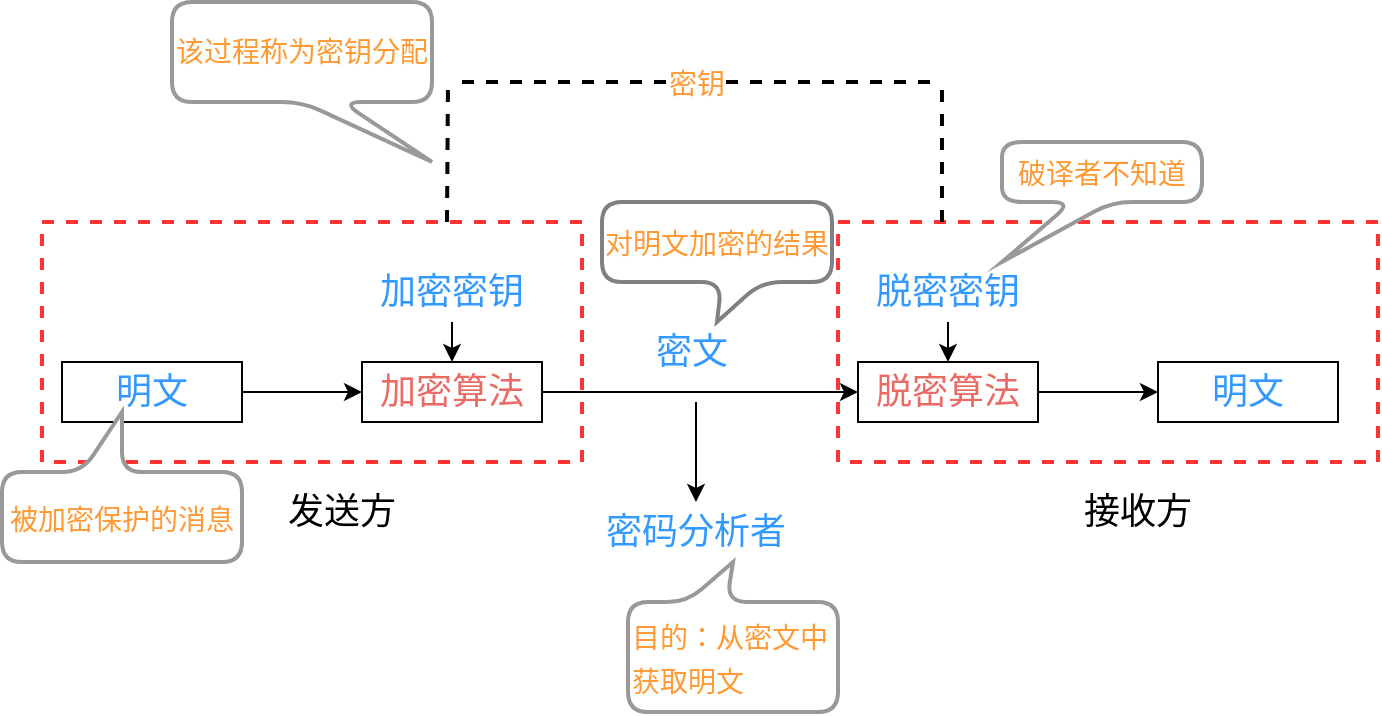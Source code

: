 <mxfile version="18.0.6" type="device"><diagram id="5eXTqAA5_DhjtzXcZQFN" name="第 1 页"><mxGraphModel dx="785" dy="604" grid="1" gridSize="10" guides="1" tooltips="1" connect="1" arrows="1" fold="1" page="1" pageScale="1" pageWidth="1169" pageHeight="1654" math="0" shadow="0"><root><mxCell id="0"/><mxCell id="1" parent="0"/><mxCell id="C8ORtPGOjLPUIFG-lEDQ-1" value="" style="rounded=0;whiteSpace=wrap;html=1;dashed=1;strokeColor=#FF3333;strokeWidth=2;" vertex="1" parent="1"><mxGeometry x="120" y="160" width="270" height="120" as="geometry"/></mxCell><mxCell id="C8ORtPGOjLPUIFG-lEDQ-2" value="&lt;font color=&quot;#3399ff&quot; style=&quot;font-size: 18px;&quot;&gt;明文&lt;/font&gt;" style="rounded=0;whiteSpace=wrap;html=1;strokeColor=#000000;" vertex="1" parent="1"><mxGeometry x="130" y="230" width="90" height="30" as="geometry"/></mxCell><mxCell id="C8ORtPGOjLPUIFG-lEDQ-3" value="&lt;font color=&quot;#ea6b66&quot; style=&quot;font-size: 18px;&quot;&gt;加密算法&lt;/font&gt;" style="rounded=0;whiteSpace=wrap;html=1;strokeColor=#000000;" vertex="1" parent="1"><mxGeometry x="280" y="230" width="90" height="30" as="geometry"/></mxCell><mxCell id="C8ORtPGOjLPUIFG-lEDQ-4" value="&lt;font color=&quot;#3399ff&quot;&gt;加密密钥&lt;/font&gt;" style="text;html=1;strokeColor=none;fillColor=none;align=center;verticalAlign=middle;whiteSpace=wrap;rounded=0;fontSize=18;fontColor=#EA6B66;" vertex="1" parent="1"><mxGeometry x="280" y="180" width="90" height="30" as="geometry"/></mxCell><mxCell id="C8ORtPGOjLPUIFG-lEDQ-6" value="" style="rounded=0;whiteSpace=wrap;html=1;dashed=1;strokeColor=#FF3333;strokeWidth=2;" vertex="1" parent="1"><mxGeometry x="518" y="160" width="270" height="120" as="geometry"/></mxCell><mxCell id="C8ORtPGOjLPUIFG-lEDQ-7" value="&lt;span style=&quot;color: rgb(234, 107, 102); font-size: 18px;&quot;&gt;脱密算法&lt;/span&gt;" style="rounded=0;whiteSpace=wrap;html=1;strokeColor=#000000;" vertex="1" parent="1"><mxGeometry x="528" y="230" width="90" height="30" as="geometry"/></mxCell><mxCell id="C8ORtPGOjLPUIFG-lEDQ-8" value="&lt;font color=&quot;#3399ff&quot; style=&quot;font-size: 18px;&quot;&gt;明文&lt;/font&gt;" style="rounded=0;whiteSpace=wrap;html=1;strokeColor=#000000;" vertex="1" parent="1"><mxGeometry x="678" y="230" width="90" height="30" as="geometry"/></mxCell><mxCell id="C8ORtPGOjLPUIFG-lEDQ-9" value="&lt;font color=&quot;#3399ff&quot;&gt;脱密密钥&lt;/font&gt;" style="text;html=1;strokeColor=none;fillColor=none;align=center;verticalAlign=middle;whiteSpace=wrap;rounded=0;fontSize=18;fontColor=#EA6B66;" vertex="1" parent="1"><mxGeometry x="528" y="180" width="90" height="30" as="geometry"/></mxCell><mxCell id="C8ORtPGOjLPUIFG-lEDQ-13" value="" style="endArrow=classic;html=1;rounded=0;fontSize=18;fontColor=#000000;exitX=1;exitY=0.5;exitDx=0;exitDy=0;entryX=0;entryY=0.5;entryDx=0;entryDy=0;" edge="1" parent="1" source="C8ORtPGOjLPUIFG-lEDQ-3" target="C8ORtPGOjLPUIFG-lEDQ-7"><mxGeometry width="50" height="50" relative="1" as="geometry"><mxPoint x="440" y="260" as="sourcePoint"/><mxPoint x="490" y="210" as="targetPoint"/></mxGeometry></mxCell><mxCell id="C8ORtPGOjLPUIFG-lEDQ-14" value="&lt;font color=&quot;#3399ff&quot;&gt;密文&lt;/font&gt;" style="text;html=1;strokeColor=none;fillColor=none;align=center;verticalAlign=middle;whiteSpace=wrap;rounded=0;fontSize=18;fontColor=#EA6B66;" vertex="1" parent="1"><mxGeometry x="400" y="210" width="90" height="30" as="geometry"/></mxCell><mxCell id="C8ORtPGOjLPUIFG-lEDQ-15" value="&lt;font color=&quot;#3399ff&quot;&gt;密码分析者&lt;/font&gt;" style="text;html=1;strokeColor=none;fillColor=none;align=center;verticalAlign=middle;whiteSpace=wrap;rounded=0;fontSize=18;fontColor=#EA6B66;" vertex="1" parent="1"><mxGeometry x="392" y="300" width="110" height="30" as="geometry"/></mxCell><mxCell id="C8ORtPGOjLPUIFG-lEDQ-16" value="" style="endArrow=classic;html=1;rounded=0;fontSize=18;fontColor=#000000;" edge="1" parent="1" target="C8ORtPGOjLPUIFG-lEDQ-15"><mxGeometry width="50" height="50" relative="1" as="geometry"><mxPoint x="447" y="250" as="sourcePoint"/><mxPoint x="482" y="320" as="targetPoint"/></mxGeometry></mxCell><mxCell id="C8ORtPGOjLPUIFG-lEDQ-17" value="&lt;font color=&quot;#000000&quot;&gt;发送方&lt;/font&gt;" style="text;html=1;strokeColor=none;fillColor=none;align=center;verticalAlign=middle;whiteSpace=wrap;rounded=0;fontSize=18;fontColor=#EA6B66;" vertex="1" parent="1"><mxGeometry x="225" y="290" width="90" height="30" as="geometry"/></mxCell><mxCell id="C8ORtPGOjLPUIFG-lEDQ-18" value="&lt;font color=&quot;#000000&quot;&gt;接收方&lt;/font&gt;" style="text;html=1;strokeColor=none;fillColor=none;align=center;verticalAlign=middle;whiteSpace=wrap;rounded=0;fontSize=18;fontColor=#EA6B66;" vertex="1" parent="1"><mxGeometry x="623" y="290" width="90" height="30" as="geometry"/></mxCell><mxCell id="C8ORtPGOjLPUIFG-lEDQ-19" value="" style="endArrow=classic;html=1;rounded=0;fontSize=18;fontColor=#000000;exitX=1;exitY=0.5;exitDx=0;exitDy=0;entryX=0;entryY=0.5;entryDx=0;entryDy=0;" edge="1" parent="1" source="C8ORtPGOjLPUIFG-lEDQ-2" target="C8ORtPGOjLPUIFG-lEDQ-3"><mxGeometry width="50" height="50" relative="1" as="geometry"><mxPoint x="220" y="290" as="sourcePoint"/><mxPoint x="270" y="240" as="targetPoint"/></mxGeometry></mxCell><mxCell id="C8ORtPGOjLPUIFG-lEDQ-20" value="" style="endArrow=classic;html=1;rounded=0;fontSize=18;fontColor=#000000;exitX=0.5;exitY=1;exitDx=0;exitDy=0;entryX=0.5;entryY=0;entryDx=0;entryDy=0;" edge="1" parent="1" source="C8ORtPGOjLPUIFG-lEDQ-4" target="C8ORtPGOjLPUIFG-lEDQ-3"><mxGeometry width="50" height="50" relative="1" as="geometry"><mxPoint x="310" y="400" as="sourcePoint"/><mxPoint x="360" y="350" as="targetPoint"/></mxGeometry></mxCell><mxCell id="C8ORtPGOjLPUIFG-lEDQ-22" value="" style="endArrow=classic;html=1;rounded=0;fontSize=18;fontColor=#000000;exitX=0.5;exitY=1;exitDx=0;exitDy=0;entryX=0.5;entryY=0;entryDx=0;entryDy=0;" edge="1" parent="1" source="C8ORtPGOjLPUIFG-lEDQ-9" target="C8ORtPGOjLPUIFG-lEDQ-7"><mxGeometry width="50" height="50" relative="1" as="geometry"><mxPoint x="335" y="220" as="sourcePoint"/><mxPoint x="335" y="240" as="targetPoint"/></mxGeometry></mxCell><mxCell id="C8ORtPGOjLPUIFG-lEDQ-23" value="" style="endArrow=classic;html=1;rounded=0;fontSize=18;fontColor=#000000;exitX=1;exitY=0.5;exitDx=0;exitDy=0;entryX=0;entryY=0.5;entryDx=0;entryDy=0;" edge="1" parent="1" source="C8ORtPGOjLPUIFG-lEDQ-7" target="C8ORtPGOjLPUIFG-lEDQ-8"><mxGeometry width="50" height="50" relative="1" as="geometry"><mxPoint x="610" y="410" as="sourcePoint"/><mxPoint x="660" y="360" as="targetPoint"/></mxGeometry></mxCell><mxCell id="C8ORtPGOjLPUIFG-lEDQ-24" value="&lt;font style=&quot;font-size: 14px;&quot; color=&quot;#ff9933&quot;&gt;被加密保护的消息&lt;/font&gt;" style="shape=callout;whiteSpace=wrap;html=1;perimeter=calloutPerimeter;fontSize=18;fontColor=#3399FF;strokeColor=#999999;strokeWidth=2;direction=west;rounded=1;" vertex="1" parent="1"><mxGeometry x="100" y="255" width="120" height="75" as="geometry"/></mxCell><mxCell id="C8ORtPGOjLPUIFG-lEDQ-25" value="&lt;font style=&quot;font-size: 14px;&quot; color=&quot;#ff9933&quot;&gt;对明文加密的结果&lt;/font&gt;" style="shape=callout;whiteSpace=wrap;html=1;perimeter=calloutPerimeter;fontSize=18;fontColor=#3399FF;strokeColor=#808080;strokeWidth=2;size=20;position=0.52;rounded=1;" vertex="1" parent="1"><mxGeometry x="400" y="150" width="115" height="60" as="geometry"/></mxCell><mxCell id="C8ORtPGOjLPUIFG-lEDQ-26" value="&lt;font style=&quot;font-size: 14px;&quot;&gt;破译者不知道&lt;/font&gt;" style="shape=callout;whiteSpace=wrap;html=1;perimeter=calloutPerimeter;fontSize=18;fontColor=#FF9933;strokeColor=#999999;strokeWidth=2;direction=east;size=30;position=0.35;position2=0;rounded=1;" vertex="1" parent="1"><mxGeometry x="600" y="120" width="100" height="60" as="geometry"/></mxCell><mxCell id="C8ORtPGOjLPUIFG-lEDQ-27" value="" style="endArrow=none;dashed=1;html=1;strokeWidth=2;rounded=0;fontSize=14;fontColor=#FF9933;exitX=0.75;exitY=0;exitDx=0;exitDy=0;" edge="1" parent="1" source="C8ORtPGOjLPUIFG-lEDQ-1"><mxGeometry width="50" height="50" relative="1" as="geometry"><mxPoint x="325" y="150" as="sourcePoint"/><mxPoint x="323" y="90" as="targetPoint"/></mxGeometry></mxCell><mxCell id="C8ORtPGOjLPUIFG-lEDQ-28" value="" style="endArrow=none;dashed=1;html=1;strokeWidth=2;rounded=0;fontSize=14;fontColor=#FF9933;" edge="1" parent="1"><mxGeometry width="50" height="50" relative="1" as="geometry"><mxPoint x="570" y="160" as="sourcePoint"/><mxPoint x="570" y="90" as="targetPoint"/></mxGeometry></mxCell><mxCell id="C8ORtPGOjLPUIFG-lEDQ-29" value="" style="endArrow=none;dashed=1;html=1;strokeWidth=2;rounded=0;fontSize=14;fontColor=#FF9933;" edge="1" parent="1"><mxGeometry width="50" height="50" relative="1" as="geometry"><mxPoint x="330" y="90" as="sourcePoint"/><mxPoint x="570" y="90" as="targetPoint"/></mxGeometry></mxCell><mxCell id="C8ORtPGOjLPUIFG-lEDQ-30" value="密钥" style="edgeLabel;html=1;align=center;verticalAlign=middle;resizable=0;points=[];fontSize=14;fontColor=#FF9933;" vertex="1" connectable="0" parent="C8ORtPGOjLPUIFG-lEDQ-29"><mxGeometry x="-0.144" y="-1" relative="1" as="geometry"><mxPoint x="14" as="offset"/></mxGeometry></mxCell><mxCell id="C8ORtPGOjLPUIFG-lEDQ-31" value="该过程称为密钥分配" style="shape=callout;whiteSpace=wrap;html=1;perimeter=calloutPerimeter;fontSize=14;fontColor=#FF9933;strokeColor=#999999;strokeWidth=2;position2=1;rounded=1;" vertex="1" parent="1"><mxGeometry x="185" y="50" width="130" height="80" as="geometry"/></mxCell><mxCell id="C8ORtPGOjLPUIFG-lEDQ-32" value="&lt;font style=&quot;font-size: 14px;&quot; color=&quot;#ff9933&quot;&gt;目的：从密文中获取明文&lt;/font&gt;" style="shape=callout;whiteSpace=wrap;html=1;perimeter=calloutPerimeter;fontSize=18;fontColor=#3399FF;strokeColor=#999999;strokeWidth=2;direction=west;rounded=1;size=20;position=0.53;base=20;align=left;" vertex="1" parent="1"><mxGeometry x="413" y="330" width="105" height="75" as="geometry"/></mxCell></root></mxGraphModel></diagram></mxfile>